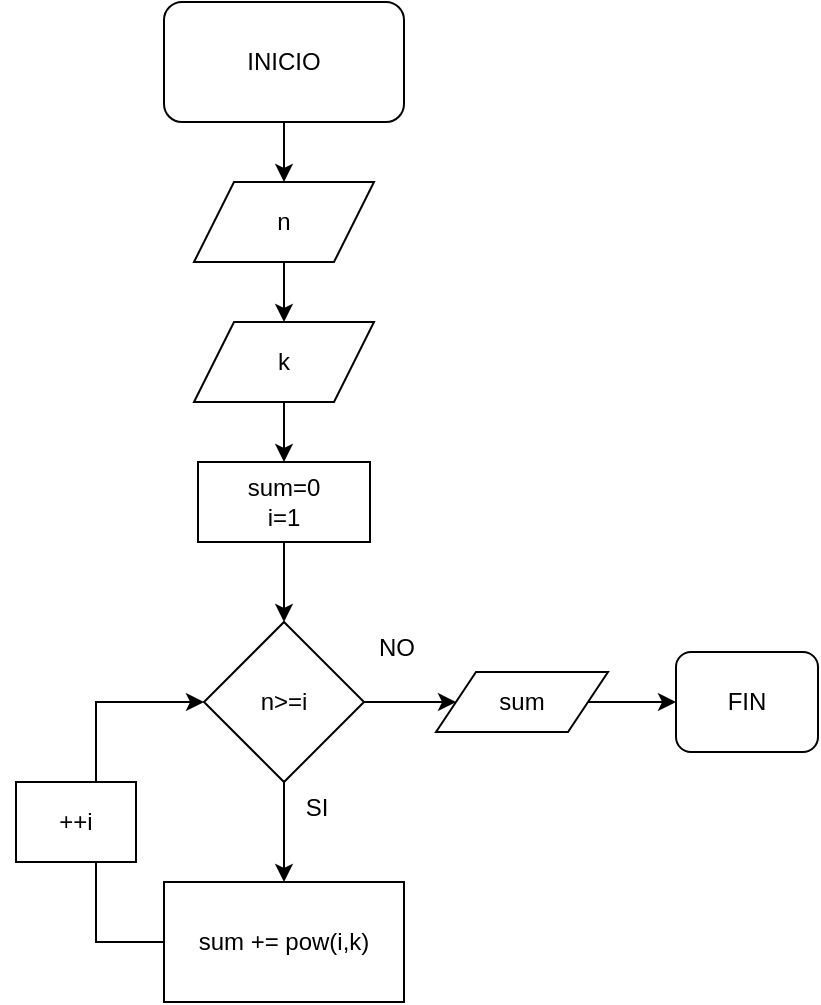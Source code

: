 <mxfile version="24.4.0" type="github">
  <diagram name="Página-1" id="ptv7M2-uyv55suBreIW4">
    <mxGraphModel dx="530" dy="442" grid="1" gridSize="10" guides="1" tooltips="1" connect="1" arrows="1" fold="1" page="1" pageScale="1" pageWidth="827" pageHeight="1169" math="0" shadow="0">
      <root>
        <mxCell id="0" />
        <mxCell id="1" parent="0" />
        <mxCell id="udHIA3cIvqH9G_2MUJCa-3" value="" style="edgeStyle=orthogonalEdgeStyle;rounded=0;orthogonalLoop=1;jettySize=auto;html=1;" edge="1" parent="1" source="udHIA3cIvqH9G_2MUJCa-1" target="udHIA3cIvqH9G_2MUJCa-2">
          <mxGeometry relative="1" as="geometry" />
        </mxCell>
        <mxCell id="udHIA3cIvqH9G_2MUJCa-1" value="INICIO" style="rounded=1;whiteSpace=wrap;html=1;" vertex="1" parent="1">
          <mxGeometry x="354" y="40" width="120" height="60" as="geometry" />
        </mxCell>
        <mxCell id="udHIA3cIvqH9G_2MUJCa-5" value="" style="edgeStyle=orthogonalEdgeStyle;rounded=0;orthogonalLoop=1;jettySize=auto;html=1;" edge="1" parent="1" source="udHIA3cIvqH9G_2MUJCa-2" target="udHIA3cIvqH9G_2MUJCa-4">
          <mxGeometry relative="1" as="geometry" />
        </mxCell>
        <mxCell id="udHIA3cIvqH9G_2MUJCa-2" value="n" style="shape=parallelogram;perimeter=parallelogramPerimeter;whiteSpace=wrap;html=1;fixedSize=1;" vertex="1" parent="1">
          <mxGeometry x="369" y="130" width="90" height="40" as="geometry" />
        </mxCell>
        <mxCell id="udHIA3cIvqH9G_2MUJCa-7" value="" style="edgeStyle=orthogonalEdgeStyle;rounded=0;orthogonalLoop=1;jettySize=auto;html=1;" edge="1" parent="1" source="udHIA3cIvqH9G_2MUJCa-4" target="udHIA3cIvqH9G_2MUJCa-6">
          <mxGeometry relative="1" as="geometry" />
        </mxCell>
        <mxCell id="udHIA3cIvqH9G_2MUJCa-4" value="k" style="shape=parallelogram;perimeter=parallelogramPerimeter;whiteSpace=wrap;html=1;fixedSize=1;" vertex="1" parent="1">
          <mxGeometry x="369" y="200" width="90" height="40" as="geometry" />
        </mxCell>
        <mxCell id="udHIA3cIvqH9G_2MUJCa-9" value="" style="edgeStyle=orthogonalEdgeStyle;rounded=0;orthogonalLoop=1;jettySize=auto;html=1;" edge="1" parent="1" source="udHIA3cIvqH9G_2MUJCa-6" target="udHIA3cIvqH9G_2MUJCa-8">
          <mxGeometry relative="1" as="geometry" />
        </mxCell>
        <mxCell id="udHIA3cIvqH9G_2MUJCa-6" value="sum=0&lt;div&gt;i=1&lt;/div&gt;" style="whiteSpace=wrap;html=1;" vertex="1" parent="1">
          <mxGeometry x="371" y="270" width="86" height="40" as="geometry" />
        </mxCell>
        <mxCell id="udHIA3cIvqH9G_2MUJCa-11" value="" style="edgeStyle=orthogonalEdgeStyle;rounded=0;orthogonalLoop=1;jettySize=auto;html=1;" edge="1" parent="1" source="udHIA3cIvqH9G_2MUJCa-8" target="udHIA3cIvqH9G_2MUJCa-10">
          <mxGeometry relative="1" as="geometry" />
        </mxCell>
        <mxCell id="udHIA3cIvqH9G_2MUJCa-15" value="" style="edgeStyle=orthogonalEdgeStyle;rounded=0;orthogonalLoop=1;jettySize=auto;html=1;" edge="1" parent="1" source="udHIA3cIvqH9G_2MUJCa-8" target="udHIA3cIvqH9G_2MUJCa-14">
          <mxGeometry relative="1" as="geometry" />
        </mxCell>
        <mxCell id="udHIA3cIvqH9G_2MUJCa-8" value="n&amp;gt;=i" style="rhombus;whiteSpace=wrap;html=1;" vertex="1" parent="1">
          <mxGeometry x="374" y="350" width="80" height="80" as="geometry" />
        </mxCell>
        <mxCell id="udHIA3cIvqH9G_2MUJCa-13" value="" style="edgeStyle=orthogonalEdgeStyle;rounded=0;orthogonalLoop=1;jettySize=auto;html=1;" edge="1" parent="1" source="udHIA3cIvqH9G_2MUJCa-10" target="udHIA3cIvqH9G_2MUJCa-12">
          <mxGeometry relative="1" as="geometry" />
        </mxCell>
        <mxCell id="udHIA3cIvqH9G_2MUJCa-10" value="sum" style="shape=parallelogram;perimeter=parallelogramPerimeter;whiteSpace=wrap;html=1;fixedSize=1;" vertex="1" parent="1">
          <mxGeometry x="490" y="375" width="86" height="30" as="geometry" />
        </mxCell>
        <mxCell id="udHIA3cIvqH9G_2MUJCa-12" value="FIN" style="rounded=1;whiteSpace=wrap;html=1;" vertex="1" parent="1">
          <mxGeometry x="610" y="365" width="71" height="50" as="geometry" />
        </mxCell>
        <mxCell id="udHIA3cIvqH9G_2MUJCa-17" value="" style="edgeStyle=orthogonalEdgeStyle;rounded=0;orthogonalLoop=1;jettySize=auto;html=1;entryX=0;entryY=0.5;entryDx=0;entryDy=0;" edge="1" parent="1" source="udHIA3cIvqH9G_2MUJCa-18" target="udHIA3cIvqH9G_2MUJCa-8">
          <mxGeometry relative="1" as="geometry">
            <mxPoint x="214" y="510" as="targetPoint" />
            <Array as="points">
              <mxPoint x="320" y="390" />
            </Array>
          </mxGeometry>
        </mxCell>
        <mxCell id="udHIA3cIvqH9G_2MUJCa-14" value="sum += pow(i,k)" style="whiteSpace=wrap;html=1;" vertex="1" parent="1">
          <mxGeometry x="354" y="480" width="120" height="60" as="geometry" />
        </mxCell>
        <mxCell id="udHIA3cIvqH9G_2MUJCa-19" value="" style="edgeStyle=orthogonalEdgeStyle;rounded=0;orthogonalLoop=1;jettySize=auto;html=1;entryX=0;entryY=0.5;entryDx=0;entryDy=0;" edge="1" parent="1" source="udHIA3cIvqH9G_2MUJCa-14" target="udHIA3cIvqH9G_2MUJCa-18">
          <mxGeometry relative="1" as="geometry">
            <mxPoint x="354" y="510" as="sourcePoint" />
            <mxPoint x="374" y="390" as="targetPoint" />
            <Array as="points">
              <mxPoint x="320" y="510" />
            </Array>
          </mxGeometry>
        </mxCell>
        <mxCell id="udHIA3cIvqH9G_2MUJCa-18" value="++i" style="rounded=0;whiteSpace=wrap;html=1;" vertex="1" parent="1">
          <mxGeometry x="280" y="430" width="60" height="40" as="geometry" />
        </mxCell>
        <mxCell id="udHIA3cIvqH9G_2MUJCa-22" value="NO" style="text;html=1;align=center;verticalAlign=middle;resizable=0;points=[];autosize=1;strokeColor=none;fillColor=none;" vertex="1" parent="1">
          <mxGeometry x="450" y="348" width="40" height="30" as="geometry" />
        </mxCell>
        <mxCell id="udHIA3cIvqH9G_2MUJCa-23" value="SI" style="text;html=1;align=center;verticalAlign=middle;resizable=0;points=[];autosize=1;strokeColor=none;fillColor=none;" vertex="1" parent="1">
          <mxGeometry x="415" y="428" width="30" height="30" as="geometry" />
        </mxCell>
      </root>
    </mxGraphModel>
  </diagram>
</mxfile>
